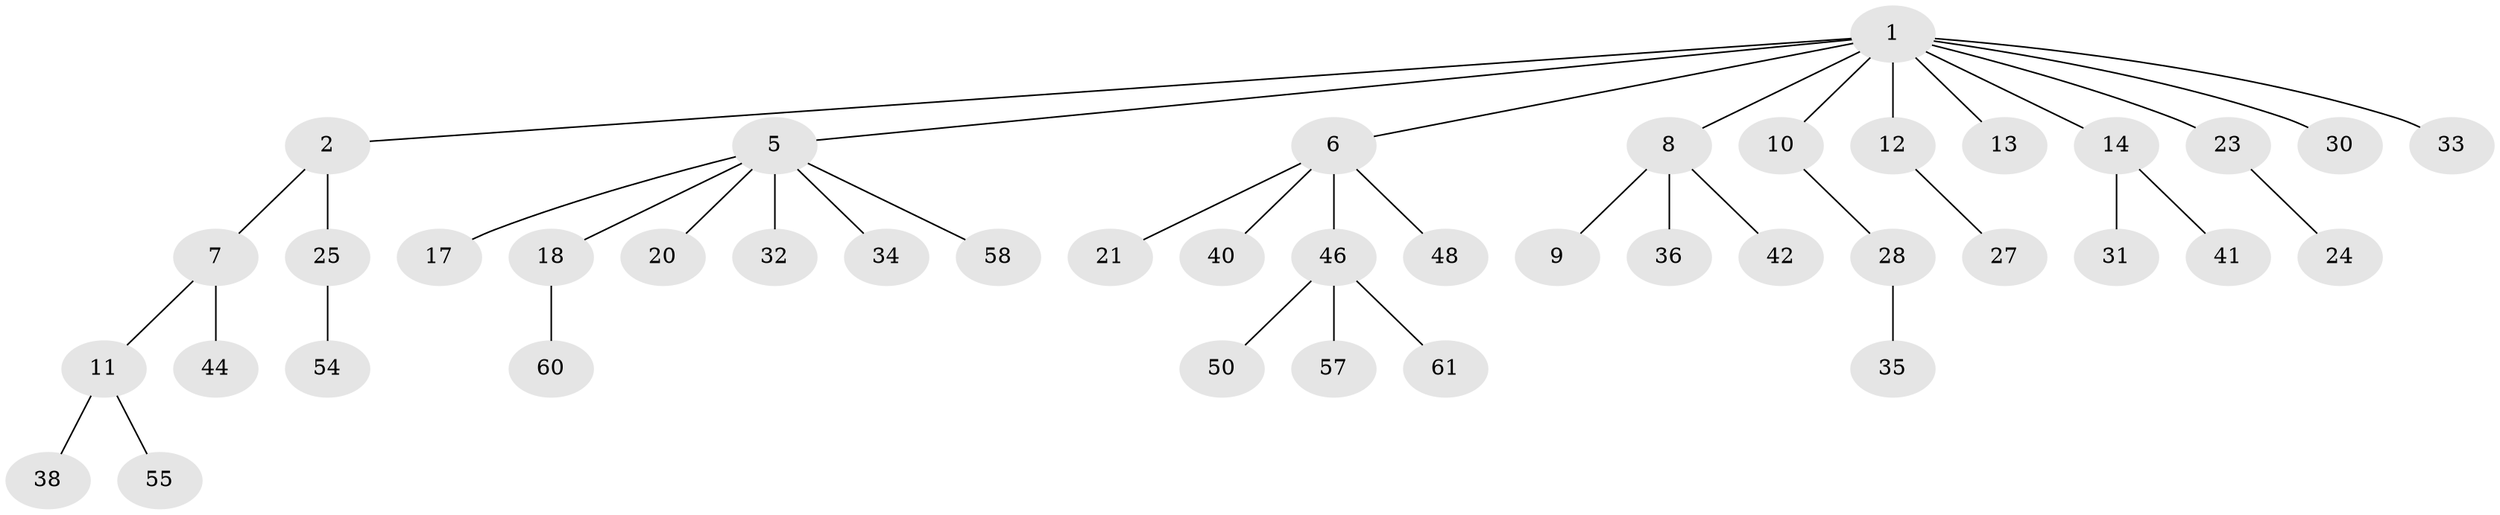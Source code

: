 // Generated by graph-tools (version 1.1) at 2025/24/03/03/25 07:24:08]
// undirected, 42 vertices, 41 edges
graph export_dot {
graph [start="1"]
  node [color=gray90,style=filled];
  1 [super="+3"];
  2 [super="+4"];
  5 [super="+16"];
  6 [super="+15"];
  7 [super="+29"];
  8 [super="+56"];
  9;
  10;
  11 [super="+43"];
  12 [super="+19"];
  13;
  14 [super="+26"];
  17 [super="+22"];
  18 [super="+37"];
  20;
  21;
  23 [super="+49"];
  24;
  25 [super="+51"];
  27;
  28 [super="+53"];
  30;
  31 [super="+39"];
  32 [super="+45"];
  33;
  34;
  35 [super="+47"];
  36;
  38;
  40 [super="+62"];
  41;
  42;
  44 [super="+52"];
  46 [super="+59"];
  48 [super="+63"];
  50;
  54;
  55;
  57;
  58;
  60;
  61;
  1 -- 2;
  1 -- 5;
  1 -- 10;
  1 -- 14;
  1 -- 23;
  1 -- 33;
  1 -- 6;
  1 -- 8;
  1 -- 12;
  1 -- 13;
  1 -- 30;
  2 -- 7;
  2 -- 25;
  5 -- 20;
  5 -- 58;
  5 -- 32;
  5 -- 17;
  5 -- 18;
  5 -- 34;
  6 -- 40;
  6 -- 46;
  6 -- 48;
  6 -- 21;
  7 -- 11;
  7 -- 44;
  8 -- 9;
  8 -- 36;
  8 -- 42;
  10 -- 28;
  11 -- 38;
  11 -- 55;
  12 -- 27;
  14 -- 41;
  14 -- 31;
  18 -- 60;
  23 -- 24;
  25 -- 54;
  28 -- 35;
  46 -- 50;
  46 -- 57;
  46 -- 61;
}

